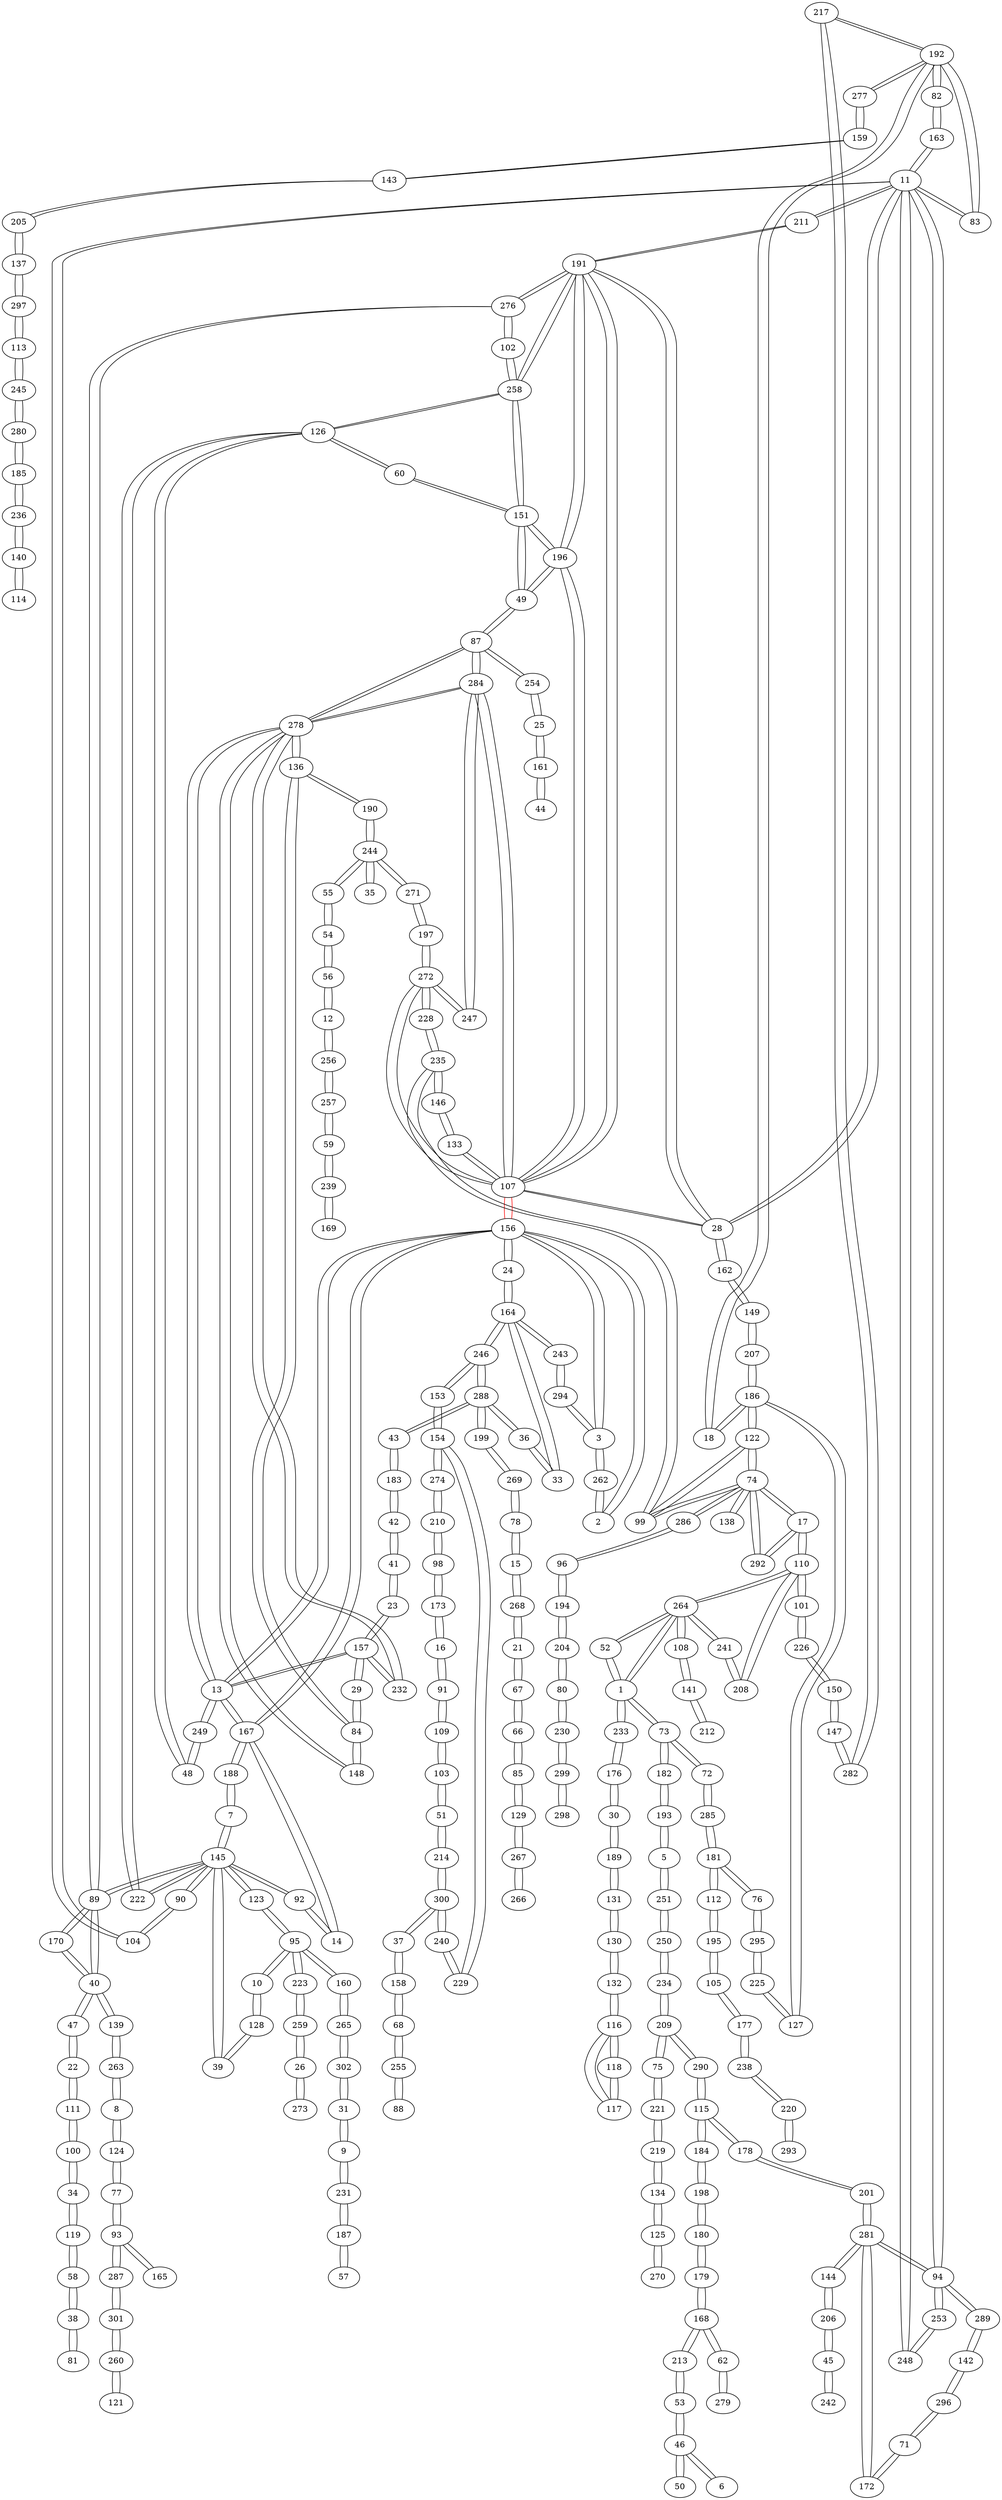strict digraph "" {
217 [entry="1.01", exit="1.04", popularity=2, pos="-56.4,15455.7!"];
214 [entry="0.11", exit="0.11", popularity=2, pos="13.17,15485.13!"];
212 [entry="3.42", exit="4.05", popularity=1, pos="-90.39,15438.99!"];
213 [entry="1.02", exit="1.01", popularity=2, pos="-141.99,15492.12!"];
210 [entry="1.3", exit="1.33", popularity=2, pos="13.62,15472.89!"];
211 [entry="1.68", exit="2.09", popularity=2, pos="-43.98,15457.02!"];
165 [entry="0.48", exit="0.61", popularity=1, pos="-63.09,15482.46!"];
264 [entry="2.76", exit="3.07", popularity=5, pos="-76.41,15448.53!"];
265 [entry="4.73", exit="5.07", popularity=2, pos="-30.84,15477.12!"];
178 [entry="1.75", exit="1.83", popularity=2, pos="-95.52,15473.52!"];
219 [entry="0.73", exit="0.84", popularity=2, pos="-126.39,15471.45!"];
133 [entry="2.88", exit="3.19", popularity=2, pos="-45.81,15450.81!"];
91 [entry="0.44", exit="0.48", popularity=2, pos="27.36,15478.8!"];
131 [entry="2.06", exit="2.21", popularity=2, pos="-106.92,15441.99!"];
130 [entry="1.92", exit="1.99", popularity=2, pos="-109.95,15441.39!"];
137 [entry="1.18", exit="1.14", popularity=2, pos="-67.5,15459.12!"];
136 [entry="2.19", exit="2.33", popularity=3, pos="-31.59,15446.52!"];
129 [entry="0.91", exit="1.07", popularity=2, pos="65.52,15466.17!"];
139 [entry="3.48", exit="3.73", popularity=2, pos="-42.06,15465.21!"];
138 [entry="0.8", exit="0.94", popularity=1, pos="-63.18,15449.49!"];
93 [entry="2.63", exit="2.86", popularity=3, pos="-57.96,15480.36!"];
24 [entry="7.4", exit="7.69", popularity=2, pos="-16.47,15458.1!"];
25 [entry="0.0", exit="0.0", popularity=2, pos="-30.93,15453.6!"];
26 [entry="3.19", exit="3.28", popularity=2, pos="-12.51,15476.01!"];
92 [entry="9.4", exit="9.62", popularity=2, pos="-31.59,15456.09!"];
21 [entry="1.33", exit="1.43", popularity=2, pos="38.1,15462.09!"];
22 [entry="2.85", exit="2.9", popularity=2, pos="-49.26,15465.12!"];
23 [entry="3.63", exit="3.75", popularity=2, pos="-19.11,15449.37!"];
160 [entry="4.6", exit="4.61", popularity=2, pos="-28.74,15471.36!"];
198 [entry="1.1", exit="1.2", popularity=2, pos="-114.15,15477.78!"];
28 [entry="17.0", exit="19.02", popularity=4, pos="-44.82,15454.26!"];
29 [entry="2.16", exit="2.41", popularity=2, pos="-28.29,15450.33!"];
94 [entry="4.42", exit="4.55", popularity=4, pos="-54.09,15464.16!"];
289 [entry="4.14", exit="4.09", popularity=2, pos="-57.18,15464.07!"];
288 [entry="1.65", exit="1.77", popularity=4, pos="1.68,15458.61!"];
221 [entry="0.76", exit="0.84", popularity=2, pos="-123.75,15471.96!"];
281 [entry="4.75", exit="4.91", popularity=4, pos="-83.85,15469.05!"];
280 [entry="2.22", exit="2.34", popularity=2, pos="-88.89,15465.57!"];
163 [entry="5.32", exit="6.08", popularity=2, pos="-48.93,15456.75!"];
285 [entry="0.79", exit="0.83", popularity=2, pos="-84.27,15455.4!"];
284 [entry="10.0", exit="10.77", popularity=4, pos="-37.62,15450.3!"];
287 [entry="0.68", exit="0.69", popularity=2, pos="-56.49,15482.85!"];
286 [entry="2.0", exit="2.25", popularity=2, pos="-58.59,15446.16!"];
10 [entry="1.53", exit="1.54", popularity=2, pos="-31.77,15467.58!"];
263 [entry="1.81", exit="1.74", popularity=2, pos="-41.22,15467.01!"];
262 [entry="10.31", exit="11.27", popularity=2, pos="-22.98,15452.94!"];
122 [entry="5.7", exit="6.29", popularity=3, pos="-57.75,15450.27!"];
12 [entry="5.52", exit="5.94", popularity=2, pos="-45.75,15432.93!"];
267 [entry="0.48", exit="0.51", popularity=2, pos="70.29,15467.46!"];
266 [entry="2.07", exit="2.49", popularity=1, pos="75.3,15467.7!"];
126 [entry="14.61", exit="17.37", popularity=4, pos="-36.0,15455.22!"];
127 [entry="1.65", exit="1.72", popularity=2, pos="-61.8,15452.25!"];
128 [entry="3.71", exit="4.34", popularity=2, pos="-33.96,15465.78!"];
2 [entry="3.02", exit="3.21", popularity=2, pos="-22.65,15454.29!"];
269 [entry="5.23", exit="5.79", popularity=2, pos="10.29,15460.56!"];
268 [entry="1.04", exit="1.07", popularity=2, pos="30.42,15461.55!"];
118 [entry="1.31", exit="1.15", popularity=2, pos="-134.28,15437.94!"];
59 [entry="2.75", exit="2.83", popularity=2, pos="-53.34,15425.4!"];
58 [entry="2.07", exit="2.06", popularity=2, pos="-75.06,15478.65!"];
132 [entry="1.58", exit="1.6", popularity=2, pos="-115.65,15442.02!"];
55 [entry="2.63", exit="3.19", popularity=2, pos="-38.97,15439.47!"];
54 [entry="4.06", exit="4.99", popularity=2, pos="-41.52,15438.54!"];
57 [entry="0.82", exit="0.9", popularity=1, pos="-44.88,15495.51!"];
56 [entry="3.84", exit="3.98", popularity=2, pos="-44.4,15435.81!"];
51 [entry="0.23", exit="0.23", popularity=2, pos="22.65,15485.31!"];
50 [entry="0.31", exit="0.31", popularity=1, pos="-183.3,15511.56!"];
53 [entry="0.45", exit="0.46", popularity=2, pos="-155.49,15496.29!"];
52 [entry="0.91", exit="1.06", popularity=2, pos="-80.34,15448.38!"];
298 [entry="5.82", exit="5.93", popularity=1, pos="-61.92,15426.42!"];
299 [entry="0.98", exit="1.02", popularity=2, pos="-59.76,15430.29!"];
296 [entry="3.85", exit="3.96", popularity=2, pos="-66.45,15464.76!"];
297 [entry="1.84", exit="2.08", popularity=2, pos="-74.34,15459.78!"];
294 [entry="6.07", exit="6.55", popularity=2, pos="-18.36,15455.82!"];
295 [entry="3.72", exit="4.02", popularity=2, pos="-67.17,15453.6!"];
292 [entry="2.39", exit="2.24", popularity=2, pos="-61.95,15447.21!"];
293 [entry="0.79", exit="0.85", popularity=1, pos="-131.28,15470.88!"];
290 [entry="0.5", exit="0.57", popularity=2, pos="-105.99,15473.85!"];
146 [entry="9.86", exit="10.84", popularity=2, pos="-48.21,15450.45!"];
199 [entry="3.06", exit="3.28", popularity=2, pos="5.16,15459.39!"];
179 [entry="0.99", exit="0.99", popularity=2, pos="-127.2,15483.33!"];
134 [entry="0.46", exit="0.52", popularity=2, pos="-132.63,15468.57!"];
195 [entry="1.01", exit="1.07", popularity=2, pos="-96.96,15460.98!"];
194 [entry="2.91", exit="3.03", popularity=2, pos="-60.33,15442.59!"];
197 [entry="4.33", exit="4.46", popularity=2, pos="-40.02,15446.79!"];
196 [entry="18.64", exit="21.94", popularity=4, pos="-40.26,15452.94!"];
191 [entry="34.57", exit="42.53", popularity=6, pos="-42.45,15454.5!"];
190 [entry="2.9", exit="2.95", popularity=2, pos="-33.9,15444.57!"];
193 [entry="0.74", exit="0.85", popularity=2, pos="-85.23,15458.1!"];
192 [entry="22.76", exit="23.71", popularity=5, pos="-52.65,15454.62!"];
115 [entry="4.09", exit="4.66", popularity=3, pos="-100.98,15473.79!"];
114 [entry="2.19", exit="2.28", popularity=1, pos="-100.53,15477.75!"];
88 [entry="1.53", exit="1.57", popularity=1, pos="34.17,15508.11!"];
89 [entry="17.06", exit="18.26", popularity=4, pos="-40.11,15458.46!"];
274 [entry="1.23", exit="1.35", popularity=2, pos="8.64,15473.25!"];
110 [entry="4.38", exit="4.51", popularity=4, pos="-67.53,15448.08!"];
113 [entry="1.09", exit="1.19", popularity=2, pos="-77.25,15460.86!"];
112 [entry="1.66", exit="1.7", popularity=2, pos="-87.99,15459.06!"];
278 [entry="39.39", exit="44.74", popularity=6, pos="-34.29,15451.08!"];
83 [entry="2.93", exit="3.01", popularity=2, pos="-51.0,15456.09!"];
80 [entry="2.45", exit="2.48", popularity=2, pos="-63.36,15437.58!"];
81 [entry="2.13", exit="2.24", popularity=1, pos="-82.5,15484.11!"];
119 [entry="3.51", exit="3.5", popularity=2, pos="-67.77,15474.87!"];
87 [entry="9.23", exit="10.56", popularity=4, pos="-36.69,15452.22!"];
84 [entry="8.65", exit="9.07", popularity=3, pos="-30.03,15448.29!"];
85 [entry="1.18", exit="1.26", popularity=2, pos="59.31,15464.88!"];
117 [entry="4.07", exit="3.65", popularity=2, pos="-135.72,15441.39!"];
140 [entry="0.93", exit="1.01", popularity=2, pos="-94.86,15474.48!"];
108 [entry="2.25", exit="2.14", popularity=2, pos="-82.62,15447.45!"];
256 [entry="3.26", exit="3.3", popularity=2, pos="-47.94,15430.83!"];
206 [entry="1.53", exit="1.64", popularity=2, pos="-85.83,15478.26!"];
226 [entry="1.46", exit="1.54", popularity=2, pos="-67.95,15451.74!"];
257 [entry="6.24", exit="6.8", popularity=2, pos="-50.4,15428.25!"];
35 [entry="10.97", exit="11.54", popularity=1, pos="-34.35,15438.81!"];
3 [entry="4.65", exit="4.51", popularity=3, pos="-21.78,15454.62!"];
7 [entry="8.28", exit="9.5", popularity=2, pos="-31.74,15459.66!"];
170 [entry="2.67", exit="1.64", popularity=2, pos="-41.61,15460.26!"];
300 [entry="2.47", exit="2.42", popularity=3, pos="10.23,15482.1!"];
301 [entry="1.28", exit="1.4", popularity=2, pos="-55.68,15485.37!"];
302 [entry="5.53", exit="5.82", popularity=2, pos="-32.91,15479.25!"];
245 [entry="1.23", exit="1.36", popularity=2, pos="-82.77,15463.17!"];
244 [entry="4.31", exit="4.02", popularity=4, pos="-36.9,15441.69!"];
247 [entry="6.45", exit="7.05", popularity=2, pos="-40.05,15449.82!"];
109 [entry="1.43", exit="1.52", popularity=2, pos="27.99,15480.9!"];
241 [entry="1.24", exit="1.28", popularity=2, pos="-73.77,15448.5!"];
240 [entry="1.92", exit="2.48", popularity=2, pos="8.25,15477.51!"];
243 [entry="2.24", exit="2.14", popularity=2, pos="-14.1,15456.63!"];
242 [entry="1.45", exit="1.57", popularity=1, pos="-90.84,15485.82!"];
102 [entry="4.95", exit="5.67", popularity=2, pos="-40.41,15456.15!"];
103 [entry="0.24", exit="0.24", popularity=2, pos="27.69,15483.96!"];
100 [entry="3.84", exit="3.97", popularity=2, pos="-58.23,15471.72!"];
101 [entry="0.78", exit="0.82", popularity=2, pos="-68.01,15450.54!"];
249 [entry="8.3", exit="8.78", popularity=2, pos="-29.19,15454.38!"];
248 [entry="3.23", exit="3.52", popularity=2, pos="-52.2,15460.41!"];
104 [entry="3.59", exit="3.58", popularity=2, pos="-43.17,15457.14!"];
105 [entry="1.9", exit="2.05", popularity=2, pos="-103.68,15462.69!"];
39 [entry="2.62", exit="2.65", popularity=2, pos="-35.64,15464.43!"];
38 [entry="1.85", exit="1.94", popularity=2, pos="-79.23,15480.84!"];
33 [entry="2.45", exit="2.63", popularity=2, pos="-7.41,15458.07!"];
31 [entry="2.76", exit="2.83", popularity=2, pos="-37.29,15482.13!"];
30 [entry="0.92", exit="0.97", popularity=2, pos="-97.5,15448.68!"];
37 [entry="0.88", exit="0.97", popularity=2, pos="14.13,15487.98!"];
36 [entry="1.36", exit="1.39", popularity=2, pos="-3.57,15457.44!"];
177 [entry="2.08", exit="2.2", popularity=2, pos="-110.61,15464.49!"];
34 [entry="1.11", exit="1.1", popularity=2, pos="-64.08,15472.98!"];
246 [entry="23.15", exit="25.42", popularity=3, pos="-1.26,15462.48!"];
223 [entry="6.26", exit="6.27", popularity=2, pos="-22.47,15474.66!"];
169 [entry="3.53", exit="3.67", popularity=1, pos="-58.44,15420.66!"];
176 [entry="1.85", exit="1.94", popularity=2, pos="-94.26,15449.85!"];
60 [entry="8.72", exit="11.56", popularity=2, pos="-37.29,15453.87!"];
258 [entry="11.27", exit="12.72", popularity=4, pos="-39.3,15454.95!"];
259 [entry="4.21", exit="4.65", popularity=2, pos="-17.82,15476.46!"];
66 [entry="1.08", exit="1.14", popularity=2, pos="49.65,15463.29!"];
67 [entry="2.26", exit="2.45", popularity=2, pos="44.07,15462.51!"];
68 [entry="1.03", exit="1.09", popularity=2, pos="25.14,15493.65!"];
253 [entry="3.4", exit="3.51", popularity=2, pos="-52.14,15462.96!"];
250 [entry="0.97", exit="1.04", popularity=2, pos="-100.98,15467.07!"];
251 [entry="1.05", exit="1.01", popularity=2, pos="-94.68,15465.21!"];
173 [entry="2.03", exit="1.89", popularity=2, pos="26.97,15472.68!"];
172 [entry="1.34", exit="1.36", popularity=2, pos="-75.09,15466.26!"];
254 [entry="4.75", exit="5.25", popularity=2, pos="-34.23,15453.33!"];
255 [entry="0.35", exit="0.39", popularity=2, pos="30.99,15501.51!"];
222 [entry="7.06", exit="7.67", popularity=2, pos="-37.32,15456.9!"];
271 [entry="10.4", exit="10.47", popularity=2, pos="-37.59,15445.83!"];
180 [entry="0.64", exit="0.65", popularity=2, pos="-122.76,15480.12!"];
107 [entry="14.31", exit="17.42", popularity=6, pos="-42.84,15452.01!"];
182 [entry="0.46", exit="0.47", popularity=2, pos="-86.61,15455.25!"];
183 [entry="7.42", exit="8.28", popularity=2, pos="1.17,15450.15!"];
96 [entry="4.53", exit="5.03", popularity=2, pos="-58.5,15444.12!"];
181 [entry="2.29", exit="2.36", popularity=3, pos="-77.91,15457.11!"];
186 [entry="7.65", exit="9.71", popularity=4, pos="-59.01,15452.82!"];
187 [entry="1.33", exit="1.42", popularity=2, pos="-39.54,15494.28!"];
184 [entry="0.7", exit="0.73", popularity=2, pos="-108.78,15475.38!"];
185 [entry="0.77", exit="0.8", popularity=2, pos="-91.02,15468.63!"];
188 [entry="9.87", exit="11.17", popularity=2, pos="-26.19,15457.89!"];
189 [entry="1.06", exit="1.09", popularity=2, pos="-105.66,15444.39!"];
273 [entry="6.89", exit="7.42", popularity=1, pos="-5.85,15474.9!"];
6 [entry="0.97", exit="1.13", popularity=1, pos="-182.1,15502.08!"];
142 [entry="3.67", exit="3.85", popularity=2, pos="-61.41,15464.13!"];
99 [entry="6.91", exit="7.25", popularity=3, pos="-54.87,15448.35!"];
98 [entry="2.65", exit="2.83", popularity=2, pos="19.89,15472.95!"];
168 [entry="0.4", exit="0.43", popularity=3, pos="-129.6,15488.82!"];
8 [entry="4.01", exit="4.07", popularity=2, pos="-40.59,15469.59!"];
229 [entry="1.33", exit="1.27", popularity=2, pos="6.48,15474.24!"];
228 [entry="7.04", exit="7.9", popularity=2, pos="-46.95,15447.72!"];
164 [entry="6.92", exit="7.1", popularity=4, pos="-9.96,15457.47!"];
90 [entry="5.21", exit="5.68", popularity=2, pos="-40.77,15457.8!"];
225 [entry="10.44", exit="11.16", popularity=2, pos="-65.61,15451.38!"];
167 [entry="10.19", exit="11.03", popularity=4, pos="-26.58,15455.58!"];
95 [entry="11.9", exit="12.39", popularity=4, pos="-31.95,15469.26!"];
161 [entry="3.62", exit="3.8", popularity=2, pos="-28.2,15453.66!"];
162 [entry="8.33", exit="8.55", popularity=2, pos="-47.58,15454.08!"];
220 [entry="0.5", exit="0.5", popularity=2, pos="-123.09,15468.18!"];
11 [entry="13.19", exit="13.82", popularity=7, pos="-47.13,15456.78!"];
270 [entry="3.26", exit="3.65", popularity=1, pos="-143.58,15463.89!"];
13 [entry="22.92", exit="24.89", popularity=5, pos="-26.58,15453.99!"];
282 [entry="1.56", exit="1.47", popularity=2, pos="-60.33,15456.3!"];
15 [entry="6.81", exit="7.14", popularity=2, pos="24.3,15461.88!"];
14 [entry="4.39", exit="4.84", popularity=2, pos="-29.37,15456.12!"];
17 [entry="3.31", exit="3.22", popularity=3, pos="-64.17,15447.15!"];
16 [entry="0.56", exit="0.6", popularity=2, pos="26.61,15475.68!"];
18 [entry="2.52", exit="2.58", popularity=2, pos="-56.37,15453.63!"];
272 [entry="39.06", exit="43.19", popularity=4, pos="-43.41,15448.95!"];
116 [entry="1.44", exit="1.49", popularity=3, pos="-126.81,15440.07!"];
111 [entry="2.06", exit="2.25", popularity=2, pos="-53.4,15467.04!"];
204 [entry="2.52", exit="2.82", popularity=2, pos="-62.67,15440.46!"];
151 [entry="17.56", exit="21.22", popularity=4, pos="-38.43,15453.39!"];
150 [entry="0.82", exit="0.88", popularity=2, pos="-65.16,15454.17!"];
153 [entry="6.46", exit="6.83", popularity=2, pos="-1.59,15466.98!"];
276 [entry="7.58", exit="8.11", popularity=3, pos="-41.52,15457.41!"];
154 [entry="5.06", exit="5.39", popularity=3, pos="2.49,15470.49!"];
157 [entry="31.18", exit="34.26", popularity=4, pos="-25.92,15451.56!"];
156 [entry="30.85", exit="32.79", popularity=5, pos="-24.69,15455.34!"];
159 [entry="1.49", exit="1.5", popularity=2, pos="-55.62,15459.0!"];
158 [entry="1.39", exit="1.61", popularity=2, pos="16.74,15492.36!"];
62 [entry="0.39", exit="0.43", popularity=2, pos="-132.36,15494.1!"];
277 [entry="2.13", exit="2.18", popularity=2, pos="-55.05,15457.05!"];
82 [entry="1.94", exit="2.12", popularity=2, pos="-50.37,15455.97!"];
238 [entry="0.86", exit="0.9", popularity=2, pos="-119.64,15467.07!"];
239 [entry="1.83", exit="1.92", popularity=2, pos="-57.57,15424.62!"];
279 [entry="0.75", exit="0.82", popularity=1, pos="-125.31,15497.19!"];
234 [entry="1.08", exit="1.2", popularity=2, pos="-105.63,15469.38!"];
235 [entry="14.55", exit="16.06", popularity=3, pos="-52.14,15448.23!"];
236 [entry="0.47", exit="0.49", popularity=2, pos="-92.43,15471.03!"];
230 [entry="2.62", exit="2.64", popularity=2, pos="-61.98,15433.62!"];
231 [entry="2.32", exit="2.59", popularity=2, pos="-38.4,15489.66!"];
232 [entry="5.26", exit="5.8", popularity=2, pos="-31.56,15450.3!"];
233 [entry="1.6", exit="1.73", popularity=2, pos="-92.16,15450.33!"];
123 [entry="7.45", exit="8.81", popularity=2, pos="-31.2,15463.8!"];
48 [entry="7.59", exit="8.44", popularity=2, pos="-33.33,15455.55!"];
49 [entry="9.22", exit="10.3", popularity=3, pos="-37.41,15452.4!"];
46 [entry="0.58", exit="0.6", popularity=3, pos="-168.3,15500.37!"];
47 [entry="2.58", exit="2.35", popularity=2, pos="-46.14,15463.23!"];
44 [entry="2.14", exit="1.9", popularity=1, pos="-27.12,15453.39!"];
45 [entry="0.88", exit="0.94", popularity=2, pos="-88.41,15482.34!"];
42 [entry="22.38", exit="24.21", popularity=2, pos="-6.27,15451.53!"];
43 [entry="4.23", exit="4.48", popularity=2, pos="2.46,15454.41!"];
40 [entry="9.06", exit="11.93", popularity=4, pos="-42.78,15461.76!"];
41 [entry="4.77", exit="5.14", popularity=2, pos="-15.06,15449.46!"];
1 [entry="2.63", exit="2.83", popularity=4, pos="-84.03,15450.84!"];
5 [entry="1.39", exit="1.55", popularity=2, pos="-89.91,15462.21!"];
9 [entry="2.01", exit="2.15", popularity=2, pos="-39.93,15484.92!"];
201 [entry="1.45", exit="1.51", popularity=2, pos="-88.62,15471.6!"];
147 [entry="2.52", exit="2.57", popularity=2, pos="-63.21,15455.16!"];
144 [entry="1.7", exit="1.74", popularity=2, pos="-83.58,15475.38!"];
145 [entry="37.52", exit="39.59", popularity=7, pos="-37.14,15459.24!"];
205 [entry="2.76", exit="2.76", popularity=2, pos="-61.41,15460.23!"];
143 [entry="1.67", exit="1.78", popularity=2, pos="-58.17,15460.53!"];
207 [entry="4.27", exit="4.59", popularity=2, pos="-56.31,15453.21!"];
141 [entry="1.54", exit="1.59", popularity=2, pos="-85.5,15443.1!"];
209 [entry="1.92", exit="2.06", popularity=3, pos="-111.42,15472.59!"];
208 [entry="1.3", exit="1.35", popularity=2, pos="-70.77,15448.26!"];
148 [entry="1.71", exit="1.79", popularity=2, pos="-33.45,15449.73!"];
149 [entry="3.28", exit="3.4", popularity=2, pos="-52.68,15453.57!"];
77 [entry="3.09", exit="3.2", popularity=2, pos="-49.5,15476.22!"];
76 [entry="1.66", exit="1.75", popularity=2, pos="-74.22,15455.04!"];
75 [entry="1.18", exit="1.26", popularity=2, pos="-119.1,15472.95!"];
74 [entry="10.24", exit="10.73", popularity=6, pos="-59.19,15447.6!"];
73 [entry="1.57", exit="1.68", popularity=3, pos="-86.46,15453.03!"];
72 [entry="7.86", exit="8.24", popularity=2, pos="-90.51,15454.56!"];
71 [entry="1.66", exit="1.42", popularity=2, pos="-71.61,15465.6!"];
78 [entry="6.52", exit="6.85", popularity=2, pos="15.54,15461.82!"];
121 [entry="1.51", exit="1.63", popularity=1, pos="-58.29,15495.09!"];
260 [entry="0.96", exit="1.02", popularity=2, pos="-53.73,15489.06!"];
124 [entry="2.43", exit="2.55", popularity=2, pos="-43.74,15473.31!"];
125 [entry="0.68", exit="0.72", popularity=2, pos="-134.97,15466.14!"];
217 -> 282  [layer=6, length="1.474", travel_time=2, weight=2  dir=none];
217 -> 192  [layer=6, length="1.447", travel_time=1, weight=1  dir=none];
214 -> 300  [layer=2, length="1.565", travel_time=3, weight=3  dir=none];
214 -> 51  [layer=2, length="3.515", travel_time=2, weight=2  dir=none];
212 -> 141  [layer=4, length="2.368", travel_time=3, weight=3  dir=none];
213 -> 168  [layer=8, length="4.753", travel_time=4, weight=4  dir=none];
213 -> 53  [layer=8, length="5.238", travel_time=4, weight=4  dir=none];
210 -> 98  [layer=2, length="2.325", travel_time=2, weight=2  dir=none];
210 -> 274  [layer=2, length="1.851", travel_time=2, weight=2  dir=none];
211 -> 11  [layer=1, length="1.171", travel_time=2, weight=2  dir=none];
211 -> 191  [layer=1, length="1.093", travel_time=2, weight=2  dir=none];
165 -> 93  [layer=9, length="2.055", travel_time=3, weight=3  dir=none];
264 -> 1  [layer=10, length="2.952", travel_time=3, weight=3  dir=none];
264 -> 108  [layer=4, length="2.337", travel_time=3, weight=3  dir=none];
264 -> 241  [layer=4, length="0.979", travel_time=1, weight=1  dir=none];
264 -> 110  [layer=10, length="3.296", travel_time=2, weight=2  dir=none];
264 -> 52  [layer=4, length="1.458", travel_time=2, weight=2  dir=none];
265 -> 302  [layer=10, length="1.101", travel_time=2, weight=2  dir=none];
265 -> 160  [layer=10, length="2.273", travel_time=3, weight=3  dir=none];
178 -> 201  [layer=8, length="2.655", travel_time=2, weight=2  dir=none];
178 -> 115  [layer=8, length="2.027", travel_time=2, weight=2  dir=none];
219 -> 221  [layer=10, length="0.997", travel_time=2, weight=2  dir=none];
219 -> 134  [layer=10, length="2.548", travel_time=3, weight=3  dir=none];
133 -> 146  [layer=10, length="0.9", travel_time=2, weight=2  dir=none];
133 -> 107  [layer=10, length="1.188", travel_time=2, weight=2  dir=none];
91 -> 109  [layer=2, length="0.813", travel_time=2, weight=2  dir=none];
91 -> 16  [layer=2, length="1.19", travel_time=2, weight=2  dir=none];
131 -> 130  [layer=10, length="1.145", travel_time=2, weight=2  dir=none];
131 -> 189  [layer=10, length="1.005", travel_time=2, weight=2  dir=none];
130 -> 132  [layer=10, length="2.126", travel_time=2, weight=2  dir=none];
130 -> 131  [layer=10, length="1.145", travel_time=2, weight=2  dir=none];
137 -> 297  [layer=1, length="2.548", travel_time=3, weight=3  dir=none];
137 -> 205  [layer=1, length="2.295", travel_time=3, weight=3  dir=none];
136 -> 278  [layer=9, length="1.965", travel_time=3, weight=3  dir=none];
136 -> 190  [layer=9, length="1.121", travel_time=2, weight=2  dir=none];
136 -> 84  [layer=9, length="0.875", travel_time=2, weight=2  dir=none];
129 -> 267  [layer=4, length="1.832", travel_time=2, weight=2  dir=none];
129 -> 85  [layer=4, length="2.351", travel_time=2, weight=2  dir=none];
139 -> 263  [layer=9, length="0.737", travel_time=2, weight=2  dir=none];
139 -> 40  [layer=9, length="1.307", travel_time=2, weight=2  dir=none];
138 -> 74  [layer=4, length="1.637", travel_time=2, weight=2  dir=none];
93 -> 77  [layer=9, length="3.492", travel_time=4, weight=4  dir=none];
93 -> 165  [layer=9, length="2.055", travel_time=3, weight=3  dir=none];
93 -> 287  [layer=9, length="1.072", travel_time=2, weight=2  dir=none];
24 -> 164  [layer=2, length="2.425", travel_time=2, weight=2  dir=none];
24 -> 156  [layer=2, length="3.214", travel_time=3, weight=3  dir=none];
25 -> 161  [layer=4, length="1.013", travel_time=1, weight=1  dir=none];
25 -> 254  [layer=4, length="1.228", travel_time=2, weight=2  dir=none];
26 -> 259  [layer=11, length="1.976", travel_time=2, weight=2  dir=none];
26 -> 273  [layer=11, length="2.503", travel_time=2, weight=2  dir=none];
92 -> 145  [layer=8, length="2.366", travel_time=4, weight=4  dir=none];
92 -> 14  [layer=8, length="0.823", travel_time=1, weight=1  dir=none];
21 -> 268  [layer=4, length="2.854", travel_time=2, weight=2  dir=none];
21 -> 67  [layer=4, length="2.219", travel_time=3, weight=3  dir=none];
22 -> 47  [layer=9, length="1.353", travel_time=2, weight=2  dir=none];
22 -> 111  [layer=9, length="1.692", travel_time=2, weight=2  dir=none];
23 -> 157  [layer=7, length="2.652", travel_time=3, weight=3  dir=none];
23 -> 41  [layer=7, length="1.502", travel_time=2, weight=2  dir=none];
160 -> 95  [layer=10, length="1.422", travel_time=2, weight=2  dir=none];
160 -> 265  [layer=10, length="2.273", travel_time=3, weight=3  dir=none];
198 -> 180  [layer=8, length="3.308", travel_time=2, weight=2  dir=none];
198 -> 184  [layer=8, length="2.181", travel_time=3, weight=3  dir=none];
28 -> 11  [layer=7, length="1.268", travel_time=2, weight=2  dir=none];
28 -> 191  [layer=2, length="0.883", travel_time=1, weight=1  dir=none];
28 -> 107  [layer=7, length="1.111", travel_time=2, weight=2  dir=none];
28 -> 162  [layer=2, length="1.026", travel_time=1, weight=1  dir=none];
29 -> 157  [layer=9, length="0.99", travel_time=2, weight=2  dir=none];
29 -> 84  [layer=9, length="0.994", travel_time=1, weight=1  dir=none];
94 -> 289  [layer=7, length="1.146", travel_time=1, weight=1  dir=none];
94 -> 253  [layer=7, length="0.849", travel_time=2, weight=2  dir=none];
94 -> 11  [layer=8, length="3.76", travel_time=6, weight=6  dir=none];
94 -> 281  [layer=8, length="11.179", travel_time=9, weight=9  dir=none];
289 -> 142  [layer=7, length="1.569", travel_time=2, weight=2  dir=none];
289 -> 94  [layer=7, length="1.146", travel_time=1, weight=1  dir=none];
288 -> 246  [layer=7, length="1.802", travel_time=3, weight=3  dir=none];
288 -> 199  [layer=6, length="1.322", travel_time=2, weight=2  dir=none];
288 -> 36  [layer=6, length="1.994", travel_time=2, weight=2  dir=none];
288 -> 43  [layer=7, length="1.584", travel_time=3, weight=3  dir=none];
221 -> 75  [layer=10, length="1.763", travel_time=2, weight=2  dir=none];
221 -> 219  [layer=10, length="0.997", travel_time=2, weight=2  dir=none];
281 -> 201  [layer=8, length="2.005", travel_time=3, weight=3  dir=none];
281 -> 144  [layer=7, length="2.349", travel_time=4, weight=4  dir=none];
281 -> 172  [layer=7, length="3.408", travel_time=4, weight=4  dir=none];
281 -> 94  [layer=8, length="11.179", travel_time=9, weight=9  dir=none];
280 -> 245  [layer=1, length="2.437", travel_time=3, weight=3  dir=none];
280 -> 185  [layer=1, length="1.382", travel_time=2, weight=2  dir=none];
163 -> 11  [layer=1, length="0.668", travel_time=1, weight=1  dir=none];
163 -> 82  [layer=1, length="0.608", travel_time=2, weight=2  dir=none];
285 -> 181  [layer=2, length="2.442", travel_time=2, weight=2  dir=none];
285 -> 72  [layer=2, length="2.334", travel_time=3, weight=3  dir=none];
284 -> 278  [layer=7, length="1.268", travel_time=2, weight=2  dir=none];
284 -> 247  [layer=4, length="0.919", travel_time=2, weight=2  dir=none];
284 -> 87  [layer=4, length="0.791", travel_time=2, weight=2  dir=none];
284 -> 107  [layer=7, length="2.036", travel_time=3, weight=3  dir=none];
287 -> 301  [layer=9, length="0.982", travel_time=1, weight=1  dir=none];
287 -> 93  [layer=9, length="1.072", travel_time=2, weight=2  dir=none];
286 -> 74  [layer=4, length="0.579", travel_time=2, weight=2  dir=none];
286 -> 96  [layer=4, length="0.757", travel_time=1, weight=1  dir=none];
10 -> 128  [layer=10, length="1.051", travel_time=1, weight=1  dir=none];
10 -> 95  [layer=10, length="0.627", travel_time=2, weight=2  dir=none];
263 -> 8  [layer=9, length="0.985", travel_time=2, weight=2  dir=none];
263 -> 139  [layer=9, length="0.737", travel_time=2, weight=2  dir=none];
262 -> 3  [layer=4, length="0.766", travel_time=2, weight=2  dir=none];
262 -> 2  [layer=3, length="0.516", travel_time=4, weight=4  dir=none];
122 -> 99  [layer=3, length="1.283", travel_time=4, weight=4  dir=none];
122 -> 74  [layer=4, length="1.125", travel_time=3, weight=3  dir=none];
122 -> 186  [layer=4, length="1.055", travel_time=3, weight=3  dir=none];
12 -> 56  [layer=9, length="1.179", travel_time=2, weight=2  dir=none];
12 -> 256  [layer=9, length="1.125", travel_time=1, weight=1  dir=none];
267 -> 129  [layer=4, length="1.832", travel_time=2, weight=2  dir=none];
267 -> 266  [layer=4, length="1.86", travel_time=3, weight=3  dir=none];
266 -> 267  [layer=4, length="1.86", travel_time=3, weight=3  dir=none];
126 -> 60  [layer=10, length="0.693", travel_time=1, weight=1  dir=none];
126 -> 258  [layer=2, length="1.228", travel_time=2, weight=2  dir=none];
126 -> 222  [layer=10, length="0.792", travel_time=2, weight=2  dir=none];
126 -> 48  [layer=2, length="0.998", travel_time=1, weight=1  dir=none];
127 -> 225  [layer=2, length="1.449", travel_time=1, weight=1  dir=none];
127 -> 186  [layer=2, length="1.056", travel_time=2, weight=2  dir=none];
128 -> 10  [layer=10, length="1.051", travel_time=1, weight=1  dir=none];
128 -> 39  [layer=10, length="0.799", travel_time=2, weight=2  dir=none];
2 -> 262  [layer=3, length="0.516", travel_time=4, weight=4  dir=none];
2 -> 156  [layer=8, length="0.851", travel_time=2, weight=2, dir=none];
269 -> 199  [layer=6, length="1.951", travel_time=2, weight=2  dir=none];
269 -> 78  [layer=6, length="2.002", travel_time=2, weight=2  dir=none];
268 -> 15  [layer=4, length="2.272", travel_time=2, weight=2  dir=none];
268 -> 21  [layer=4, length="2.854", travel_time=2, weight=2  dir=none];
118 -> 117  [layer=10, length="1.386", travel_time=5, weight=5  dir=none];
118 -> 116  [layer=10, length="2.88", travel_time=3, weight=3  dir=none];
59 -> 239  [layer=9, length="1.595", travel_time=2, weight=2  dir=none];
59 -> 257  [layer=9, length="1.518", travel_time=2, weight=2  dir=none];
58 -> 38  [layer=9, length="1.746", travel_time=2, weight=2  dir=none];
58 -> 119  [layer=9, length="3.044", travel_time=3, weight=3  dir=none];
132 -> 130  [layer=10, length="2.126", travel_time=2, weight=2  dir=none];
132 -> 116  [layer=10, length="4.2", travel_time=4, weight=4  dir=none];
55 -> 244  [layer=9, length="1.126", travel_time=1, weight=1  dir=none];
55 -> 54  [layer=9, length="1.007", travel_time=2, weight=2  dir=none];
54 -> 55  [layer=9, length="1.007", travel_time=2, weight=2  dir=none];
54 -> 56  [layer=9, length="1.471", travel_time=2, weight=2  dir=none];
57 -> 187  [layer=10, length="2.032", travel_time=4, weight=4  dir=none];
56 -> 54  [layer=9, length="1.471", travel_time=2, weight=2  dir=none];
56 -> 12  [layer=9, length="1.179", travel_time=2, weight=2  dir=none];
51 -> 103  [layer=2, length="1.934", travel_time=2, weight=2  dir=none];
51 -> 214  [layer=2, length="3.515", travel_time=2, weight=2  dir=none];
50 -> 46  [layer=8, length="6.937", travel_time=8, weight=8  dir=none];
53 -> 46  [layer=8, length="4.984", travel_time=4, weight=4  dir=none];
53 -> 213  [layer=8, length="5.238", travel_time=4, weight=4  dir=none];
52 -> 1  [layer=4, length="1.644", travel_time=2, weight=2  dir=none];
52 -> 264  [layer=4, length="1.458", travel_time=2, weight=2  dir=none];
298 -> 299  [layer=4, length="1.643", travel_time=3, weight=3  dir=none];
299 -> 230  [layer=4, length="1.484", travel_time=3, weight=3  dir=none];
299 -> 298  [layer=4, length="1.643", travel_time=3, weight=3  dir=none];
296 -> 142  [layer=7, length="1.883", travel_time=2, weight=2  dir=none];
296 -> 71  [layer=7, length="1.938", travel_time=2, weight=2  dir=none];
297 -> 137  [layer=1, length="2.548", travel_time=3, weight=3  dir=none];
297 -> 113  [layer=1, length="1.151", travel_time=2, weight=2  dir=none];
294 -> 3  [layer=6, length="1.344", travel_time=2, weight=2  dir=none];
294 -> 243  [layer=6, length="1.608", travel_time=3, weight=3  dir=none];
295 -> 76  [layer=2, length="2.668", travel_time=3, weight=3  dir=none];
295 -> 225  [layer=2, length="1.006", travel_time=3, weight=3  dir=none];
292 -> 74  [layer=4, length="1.034", travel_time=1, weight=1  dir=none];
292 -> 17  [layer=4, length="0.824", travel_time=2, weight=2  dir=none];
293 -> 220  [layer=2, length="3.197", travel_time=3, weight=3  dir=none];
290 -> 115  [layer=8, length="1.858", travel_time=2, weight=2  dir=none];
290 -> 209  [layer=8, length="2.067", travel_time=3, weight=3  dir=none];
146 -> 133  [layer=10, length="0.9", travel_time=2, weight=2  dir=none];
146 -> 235  [layer=10, length="1.673", travel_time=3, weight=3  dir=none];
199 -> 288  [layer=6, length="1.322", travel_time=2, weight=2  dir=none];
199 -> 269  [layer=6, length="1.951", travel_time=2, weight=2  dir=none];
179 -> 180  [layer=8, length="2.031", travel_time=2, weight=2  dir=none];
179 -> 168  [layer=8, length="2.221", travel_time=3, weight=3  dir=none];
134 -> 125  [layer=10, length="1.251", travel_time=2, weight=2  dir=none];
134 -> 219  [layer=10, length="2.548", travel_time=3, weight=3  dir=none];
195 -> 112  [layer=2, length="3.401", travel_time=2, weight=2  dir=none];
195 -> 105  [layer=2, length="2.571", travel_time=2, weight=2  dir=none];
194 -> 204  [layer=4, length="1.173", travel_time=3, weight=3  dir=none];
194 -> 96  [layer=4, length="0.885", travel_time=2, weight=2  dir=none];
197 -> 271  [layer=11, length="0.969", travel_time=1, weight=1  dir=none];
197 -> 272  [layer=11, length="1.49", travel_time=3, weight=3  dir=none];
196 -> 151  [layer=10, length="0.699", travel_time=2, weight=2  dir=none];
196 -> 191  [layer=1, length="0.997", travel_time=2, weight=2  dir=none];
196 -> 107  [layer=10, length="1.017", travel_time=1, weight=1  dir=none];
196 -> 49  [layer=1, length="1.076", travel_time=2, weight=2  dir=none];
191 -> 211  [layer=1, length="1.093", travel_time=2, weight=2  dir=none];
191 -> 196  [layer=1, length="0.997", travel_time=2, weight=2  dir=none];
191 -> 28  [layer=2, length="0.883", travel_time=1, weight=1  dir=none];
191 -> 258  [layer=2, length="1.18", travel_time=2, weight=2  dir=none];
191 -> 276  [layer=11, length="1.133", travel_time=2, weight=2  dir=none];
191 -> 107  [layer=11, length="0.935", travel_time=2, weight=2  dir=none];
190 -> 244  [layer=9, length="1.542", travel_time=3, weight=3  dir=none];
190 -> 136  [layer=9, length="1.121", travel_time=2, weight=2  dir=none];
193 -> 182  [layer=10, length="1.174", travel_time=2, weight=2  dir=none];
193 -> 5  [layer=10, length="2.309", travel_time=3, weight=3  dir=none];
192 -> 82  [layer=1, length="0.983", travel_time=3, weight=3  dir=none];
192 -> 217  [layer=6, length="1.447", travel_time=1, weight=1  dir=none];
192 -> 83  [layer=6, length="0.82", travel_time=4, weight=4  dir=none];
192 -> 18  [layer=4, length="1.427", travel_time=2, weight=2  dir=none];
192 -> 277  [layer=1, length="1.266", travel_time=2, weight=2  dir=none];
115 -> 290  [layer=8, length="1.858", travel_time=2, weight=2  dir=none];
115 -> 184  [layer=8, length="2.951", travel_time=3, weight=3  dir=none];
115 -> 178  [layer=8, length="2.027", travel_time=2, weight=2  dir=none];
114 -> 140  [layer=1, length="2.427", travel_time=2, weight=2  dir=none];
88 -> 255  [layer=2, length="2.716", travel_time=2, weight=2  dir=none];
89 -> 145  [layer=11, length="1.139", travel_time=2, weight=2  dir=none];
89 -> 40  [layer=9, length="1.574", travel_time=3, weight=3  dir=none];
89 -> 276  [layer=11, length="0.652", travel_time=1, weight=1  dir=none];
89 -> 170  [layer=9, length="0.869", travel_time=2, weight=2  dir=none];
274 -> 154  [layer=2, length="2.499", travel_time=2, weight=2  dir=none];
274 -> 210  [layer=2, length="1.851", travel_time=2, weight=2  dir=none];
110 -> 208  [layer=4, length="1.203", travel_time=2, weight=2  dir=none];
110 -> 101  [layer=6, length="0.929", travel_time=2, weight=2  dir=none];
110 -> 17  [layer=10, length="1.293", travel_time=2, weight=2  dir=none];
110 -> 264  [layer=10, length="3.296", travel_time=2, weight=2  dir=none];
113 -> 245  [layer=1, length="2.218", travel_time=2, weight=2  dir=none];
113 -> 297  [layer=1, length="1.151", travel_time=2, weight=2  dir=none];
112 -> 195  [layer=2, length="3.401", travel_time=2, weight=2  dir=none];
112 -> 181  [layer=2, length="3.806", travel_time=3, weight=3  dir=none];
278 -> 13  [layer=12, length="3.055", travel_time=4, weight=4  dir=none];
278 -> 148  [layer=1, length="0.59", travel_time=1, weight=1  dir=none];
278 -> 87  [layer=9, length="0.985", travel_time=2, weight=2  dir=none];
278 -> 136  [layer=9, length="1.965", travel_time=3, weight=3  dir=none];
278 -> 284  [layer=7, length="1.268", travel_time=2, weight=2  dir=none];
278 -> 232  [layer=7, length="1.053", travel_time=1, weight=1  dir=none];
83 -> 11  [layer=6, length="1.458", travel_time=3, weight=3  dir=none];
83 -> 192  [layer=6, length="0.82", travel_time=4, weight=4  dir=none];
80 -> 230  [layer=4, length="1.555", travel_time=2, weight=2  dir=none];
80 -> 204  [layer=4, length="1.098", travel_time=2, weight=2  dir=none];
81 -> 38  [layer=9, length="1.715", travel_time=3, weight=3  dir=none];
119 -> 58  [layer=9, length="3.044", travel_time=3, weight=3  dir=none];
119 -> 34  [layer=9, length="1.537", travel_time=2, weight=2  dir=none];
87 -> 278  [layer=9, length="0.985", travel_time=2, weight=2  dir=none];
87 -> 284  [layer=4, length="0.791", travel_time=2, weight=2  dir=none];
87 -> 254  [layer=4, length="1.001", travel_time=2, weight=2  dir=none];
87 -> 49  [layer=9, length="0.276", travel_time=1, weight=1  dir=none];
84 -> 136  [layer=9, length="0.875", travel_time=2, weight=2  dir=none];
84 -> 148  [layer=1, length="1.376", travel_time=3, weight=3  dir=none];
84 -> 29  [layer=9, length="0.994", travel_time=1, weight=1  dir=none];
85 -> 129  [layer=4, length="2.351", travel_time=2, weight=2  dir=none];
85 -> 66  [layer=4, length="3.629", travel_time=3, weight=3  dir=none];
117 -> 116  [layer=10, length="3.339", travel_time=3, weight=3  dir=none];
117 -> 118  [layer=10, length="1.386", travel_time=5, weight=5  dir=none];
140 -> 114  [layer=1, length="2.427", travel_time=2, weight=2  dir=none];
140 -> 236  [layer=1, length="1.565", travel_time=2, weight=2  dir=none];
108 -> 264  [layer=4, length="2.337", travel_time=3, weight=3  dir=none];
108 -> 141  [layer=4, length="1.934", travel_time=3, weight=3  dir=none];
256 -> 12  [layer=9, length="1.125", travel_time=1, weight=1  dir=none];
256 -> 257  [layer=9, length="1.322", travel_time=2, weight=2  dir=none];
206 -> 144  [layer=7, length="1.355", travel_time=2, weight=2  dir=none];
206 -> 45  [layer=7, length="1.79", travel_time=2, weight=2  dir=none];
226 -> 150  [layer=6, length="1.372", travel_time=2, weight=2  dir=none];
226 -> 101  [layer=6, length="0.446", travel_time=1, weight=1  dir=none];
257 -> 256  [layer=9, length="1.322", travel_time=2, weight=2  dir=none];
257 -> 59  [layer=9, length="1.518", travel_time=2, weight=2  dir=none];
35 -> 244  [layer=11, length="1.426", travel_time=2, weight=2  dir=none];
3 -> 262  [layer=4, length="0.766", travel_time=2, weight=2  dir=none];
3 -> 294  [layer=6, length="1.344", travel_time=2, weight=2  dir=none];
3 -> 156  [layer=6, length="1.112", travel_time=4, weight=4  dir=none];
7 -> 188  [layer=9, length="2.16", travel_time=3, weight=3  dir=none];
7 -> 145  [layer=9, length="2.008", travel_time=2, weight=2  dir=none];
170 -> 89  [layer=9, length="0.869", travel_time=2, weight=2  dir=none];
170 -> 40  [layer=9, length="0.706", travel_time=1, weight=1  dir=none];
300 -> 214  [layer=2, length="1.565", travel_time=3, weight=3  dir=none];
300 -> 37  [layer=2, length="2.616", travel_time=3, weight=3  dir=none];
300 -> 240  [layer=2, length="1.853", travel_time=2, weight=2  dir=none];
301 -> 260  [layer=9, length="1.547", travel_time=3, weight=3  dir=none];
301 -> 287  [layer=9, length="0.982", travel_time=1, weight=1  dir=none];
302 -> 31  [layer=10, length="1.943", travel_time=2, weight=2  dir=none];
302 -> 265  [layer=10, length="1.101", travel_time=2, weight=2  dir=none];
245 -> 280  [layer=1, length="2.437", travel_time=3, weight=3  dir=none];
245 -> 113  [layer=1, length="2.218", travel_time=2, weight=2  dir=none];
244 -> 55  [layer=9, length="1.126", travel_time=1, weight=1  dir=none];
244 -> 271  [layer=11, length="1.556", travel_time=3, weight=3  dir=none];
244 -> 190  [layer=9, length="1.542", travel_time=3, weight=3  dir=none];
244 -> 35  [layer=11, length="1.426", travel_time=2, weight=2  dir=none];
247 -> 272  [layer=4, length="1.287", travel_time=2, weight=2  dir=none];
247 -> 284  [layer=4, length="0.919", travel_time=2, weight=2  dir=none];
109 -> 91  [layer=2, length="0.813", travel_time=2, weight=2  dir=none];
109 -> 103  [layer=2, length="1.14", travel_time=3, weight=3  dir=none];
241 -> 208  [layer=4, length="1.116", travel_time=2, weight=2  dir=none];
241 -> 264  [layer=4, length="0.979", travel_time=1, weight=1  dir=none];
240 -> 300  [layer=2, length="1.853", travel_time=2, weight=2  dir=none];
240 -> 229  [layer=2, length="1.379", travel_time=2, weight=2  dir=none];
243 -> 164  [layer=6, length="1.566", travel_time=2, weight=2  dir=none];
243 -> 294  [layer=6, length="1.608", travel_time=3, weight=3  dir=none];
242 -> 45  [layer=7, length="1.574", travel_time=2, weight=2  dir=none];
102 -> 258  [layer=9, length="0.606", travel_time=1, weight=1  dir=none];
102 -> 276  [layer=9, length="0.623", travel_time=2, weight=2  dir=none];
103 -> 109  [layer=2, length="1.14", travel_time=3, weight=3  dir=none];
103 -> 51  [layer=2, length="1.934", travel_time=2, weight=2  dir=none];
100 -> 111  [layer=9, length="2.493", travel_time=4, weight=4  dir=none];
100 -> 34  [layer=9, length="2.219", travel_time=3, weight=3  dir=none];
101 -> 226  [layer=6, length="0.446", travel_time=1, weight=1  dir=none];
101 -> 110  [layer=6, length="0.929", travel_time=2, weight=2  dir=none];
249 -> 13  [layer=2, length="0.979", travel_time=2, weight=2  dir=none];
249 -> 48  [layer=2, length="1.595", travel_time=2, weight=2  dir=none];
248 -> 11  [layer=7, length="2.312", travel_time=4, weight=4  dir=none];
248 -> 253  [layer=7, length="0.946", travel_time=1, weight=1  dir=none];
104 -> 11  [layer=8, length="1.474", travel_time=3, weight=3  dir=none];
104 -> 90  [layer=8, length="0.923", travel_time=2, weight=2  dir=none];
105 -> 177  [layer=2, length="2.654", travel_time=2, weight=2  dir=none];
105 -> 195  [layer=2, length="2.571", travel_time=2, weight=2  dir=none];
39 -> 128  [layer=10, length="0.799", travel_time=2, weight=2  dir=none];
39 -> 145  [layer=10, length="2.003", travel_time=5, weight=5  dir=none];
38 -> 81  [layer=9, length="1.715", travel_time=3, weight=3  dir=none];
38 -> 58  [layer=9, length="1.746", travel_time=2, weight=2  dir=none];
33 -> 164  [layer=6, length="0.971", travel_time=1, weight=1  dir=none];
33 -> 36  [layer=6, length="1.443", travel_time=2, weight=2  dir=none];
31 -> 9  [layer=10, length="1.424", travel_time=3, weight=3  dir=none];
31 -> 302  [layer=10, length="1.943", travel_time=2, weight=2  dir=none];
30 -> 176  [layer=10, length="1.277", travel_time=2, weight=2  dir=none];
30 -> 189  [layer=10, length="3.418", travel_time=3, weight=3  dir=none];
37 -> 300  [layer=2, length="2.616", travel_time=3, weight=3  dir=none];
37 -> 158  [layer=2, length="1.89", travel_time=3, weight=3  dir=none];
36 -> 33  [layer=6, length="1.443", travel_time=2, weight=2  dir=none];
36 -> 288  [layer=6, length="1.994", travel_time=2, weight=2  dir=none];
177 -> 238  [layer=2, length="3.481", travel_time=3, weight=3  dir=none];
177 -> 105  [layer=2, length="2.654", travel_time=2, weight=2  dir=none];
34 -> 100  [layer=9, length="2.219", travel_time=3, weight=3  dir=none];
34 -> 119  [layer=9, length="1.537", travel_time=2, weight=2  dir=none];
246 -> 164  [layer=2, length="3.722", travel_time=4, weight=4  dir=none];
246 -> 288  [layer=7, length="1.802", travel_time=3, weight=3  dir=none];
246 -> 153  [layer=2, length="1.673", travel_time=2, weight=2  dir=none];
223 -> 259  [layer=11, length="1.849", travel_time=3, weight=3  dir=none];
223 -> 95  [layer=11, length="4.044", travel_time=4, weight=4  dir=none];
169 -> 239  [layer=9, length="1.503", travel_time=4, weight=4  dir=none];
176 -> 30  [layer=10, length="1.277", travel_time=2, weight=2  dir=none];
176 -> 233  [layer=10, length="0.799", travel_time=1, weight=1  dir=none];
60 -> 151  [layer=10, length="0.459", travel_time=1, weight=1  dir=none];
60 -> 126  [layer=10, length="0.693", travel_time=1, weight=1  dir=none];
258 -> 102  [layer=9, length="0.606", travel_time=1, weight=1  dir=none];
258 -> 151  [layer=9, length="0.663", travel_time=1, weight=1  dir=none];
258 -> 191  [layer=2, length="1.18", travel_time=2, weight=2  dir=none];
258 -> 126  [layer=2, length="1.228", travel_time=2, weight=2  dir=none];
259 -> 26  [layer=11, length="1.976", travel_time=2, weight=2  dir=none];
259 -> 223  [layer=11, length="1.849", travel_time=3, weight=3  dir=none];
66 -> 85  [layer=4, length="3.629", travel_time=3, weight=3  dir=none];
66 -> 67  [layer=4, length="2.089", travel_time=4, weight=4  dir=none];
67 -> 21  [layer=4, length="2.219", travel_time=3, weight=3  dir=none];
67 -> 66  [layer=4, length="2.089", travel_time=4, weight=4  dir=none];
68 -> 158  [layer=2, length="3.15", travel_time=2, weight=2  dir=none];
68 -> 255  [layer=2, length="3.632", travel_time=3, weight=3  dir=none];
253 -> 94  [layer=7, length="0.849", travel_time=2, weight=2  dir=none];
253 -> 248  [layer=7, length="0.946", travel_time=1, weight=1  dir=none];
250 -> 234  [layer=10, length="1.925", travel_time=2, weight=2  dir=none];
250 -> 251  [layer=10, length="2.435", travel_time=3, weight=3  dir=none];
251 -> 250  [layer=10, length="2.435", travel_time=3, weight=3  dir=none];
251 -> 5  [layer=10, length="2.089", travel_time=2, weight=2  dir=none];
173 -> 98  [layer=2, length="2.627", travel_time=3, weight=3  dir=none];
173 -> 16  [layer=2, length="1.12", travel_time=2, weight=2  dir=none];
172 -> 281  [layer=7, length="3.408", travel_time=4, weight=4  dir=none];
172 -> 71  [layer=7, length="1.313", travel_time=2, weight=2  dir=none];
254 -> 25  [layer=4, length="1.228", travel_time=2, weight=2  dir=none];
254 -> 87  [layer=4, length="1.001", travel_time=2, weight=2  dir=none];
255 -> 68  [layer=2, length="3.632", travel_time=3, weight=3  dir=none];
255 -> 88  [layer=2, length="2.716", travel_time=2, weight=2  dir=none];
222 -> 145  [layer=10, length="0.87", travel_time=2, weight=2  dir=none];
222 -> 126  [layer=10, length="0.792", travel_time=2, weight=2  dir=none];
271 -> 244  [layer=11, length="1.556", travel_time=3, weight=3  dir=none];
271 -> 197  [layer=11, length="0.969", travel_time=1, weight=1  dir=none];
180 -> 198  [layer=8, length="3.308", travel_time=2, weight=2  dir=none];
180 -> 179  [layer=8, length="2.031", travel_time=2, weight=2  dir=none];
107 -> 191  [layer=11, length="0.935", travel_time=2, weight=2  dir=none];
107 -> 196  [layer=10, length="1.017", travel_time=1, weight=1  dir=none];
107 -> 28  [layer=7, length="1.111", travel_time=2, weight=2  dir=none];
107 -> 133  [layer=10, length="1.188", travel_time=2, weight=2  dir=none];
107 -> 272  [layer=11, length="1.154", travel_time=2, weight=2  dir=none];
107 -> 284  [layer=7, length="2.036", travel_time=3, weight=3  dir=none];
182 -> 73  [layer=10, length="0.825", travel_time=3, weight=3  dir=none];
182 -> 193  [layer=10, length="1.174", travel_time=2, weight=2  dir=none];
183 -> 42  [layer=7, length="2.805", travel_time=3, weight=3  dir=none];
183 -> 43  [layer=7, length="1.65", travel_time=3, weight=3  dir=none];
96 -> 194  [layer=4, length="0.885", travel_time=2, weight=2  dir=none];
96 -> 286  [layer=4, length="0.757", travel_time=1, weight=1  dir=none];
181 -> 76  [layer=2, length="1.569", travel_time=2, weight=2  dir=none];
181 -> 285  [layer=2, length="2.442", travel_time=2, weight=2  dir=none];
181 -> 112  [layer=2, length="3.806", travel_time=3, weight=3  dir=none];
186 -> 18  [layer=4, length="1.024", travel_time=2, weight=2  dir=none];
186 -> 122  [layer=4, length="1.055", travel_time=3, weight=3  dir=none];
186 -> 207  [layer=2, length="1.012", travel_time=2, weight=2  dir=none];
186 -> 127  [layer=2, length="1.056", travel_time=2, weight=2  dir=none];
187 -> 57  [layer=10, length="2.032", travel_time=4, weight=4  dir=none];
187 -> 231  [layer=10, length="1.764", travel_time=3, weight=3  dir=none];
184 -> 115  [layer=8, length="2.951", travel_time=3, weight=3  dir=none];
184 -> 198  [layer=8, length="2.181", travel_time=3, weight=3  dir=none];
185 -> 280  [layer=1, length="1.382", travel_time=2, weight=2  dir=none];
185 -> 236  [layer=1, length="1.032", travel_time=2, weight=2  dir=none];
188 -> 167  [layer=9, length="0.869", travel_time=1, weight=1  dir=none];
188 -> 7  [layer=9, length="2.16", travel_time=3, weight=3  dir=none];
189 -> 131  [layer=10, length="1.005", travel_time=2, weight=2  dir=none];
189 -> 30  [layer=10, length="3.418", travel_time=3, weight=3  dir=none];
273 -> 26  [layer=11, length="2.503", travel_time=2, weight=2  dir=none];
6 -> 46  [layer=8, length="5.155", travel_time=4, weight=4  dir=none];
142 -> 289  [layer=7, length="1.569", travel_time=2, weight=2  dir=none];
142 -> 296  [layer=7, length="1.883", travel_time=2, weight=2  dir=none];
99 -> 235  [layer=10, length="1.013", travel_time=1, weight=1  dir=none];
99 -> 122  [layer=3, length="1.283", travel_time=4, weight=4  dir=none];
99 -> 74  [layer=10, length="1.626", travel_time=2, weight=2  dir=none];
98 -> 173  [layer=2, length="2.627", travel_time=3, weight=3  dir=none];
98 -> 210  [layer=2, length="2.325", travel_time=2, weight=2  dir=none];
168 -> 62  [layer=8, length="2.209", travel_time=4, weight=4  dir=none];
168 -> 213  [layer=8, length="4.753", travel_time=4, weight=4  dir=none];
168 -> 179  [layer=8, length="2.221", travel_time=3, weight=3  dir=none];
8 -> 263  [layer=9, length="0.985", travel_time=2, weight=2  dir=none];
8 -> 124  [layer=9, length="1.807", travel_time=3, weight=3  dir=none];
229 -> 240  [layer=2, length="1.379", travel_time=2, weight=2  dir=none];
229 -> 154  [layer=2, length="2.03", travel_time=2, weight=2  dir=none];
228 -> 235  [layer=4, length="1.933", travel_time=2, weight=2  dir=none];
228 -> 272  [layer=4, length="1.39", travel_time=2, weight=2  dir=none];
164 -> 24  [layer=2, length="2.425", travel_time=2, weight=2  dir=none];
164 -> 33  [layer=6, length="0.971", travel_time=1, weight=1  dir=none];
164 -> 246  [layer=2, length="3.722", travel_time=4, weight=4  dir=none];
164 -> 243  [layer=6, length="1.566", travel_time=2, weight=2  dir=none];
90 -> 145  [layer=8, length="1.448", travel_time=2, weight=2  dir=none];
90 -> 104  [layer=8, length="0.923", travel_time=2, weight=2  dir=none];
225 -> 295  [layer=2, length="1.006", travel_time=3, weight=3  dir=none];
225 -> 127  [layer=2, length="1.449", travel_time=1, weight=1  dir=none];
167 -> 188  [layer=9, length="0.869", travel_time=1, weight=1  dir=none];
167 -> 13  [layer=9, length="0.59", travel_time=3, weight=3  dir=none];
167 -> 14  [layer=8, length="1.054", travel_time=2, weight=2  dir=none];
167 -> 156  [layer=8, length="0.707", travel_time=2, weight=2  dir=none];
95 -> 223  [layer=11, length="4.044", travel_time=4, weight=4  dir=none];
95 -> 123  [layer=11, length="2.043", travel_time=2, weight=2  dir=none];
95 -> 160  [layer=10, length="1.422", travel_time=2, weight=2  dir=none];
95 -> 10  [layer=10, length="0.627", travel_time=2, weight=2  dir=none];
161 -> 25  [layer=4, length="1.013", travel_time=1, weight=1  dir=none];
161 -> 44  [layer=4, length="0.413", travel_time=1, weight=1  dir=none];
162 -> 28  [layer=2, length="1.026", travel_time=1, weight=1  dir=none];
162 -> 149  [layer=2, length="1.9", travel_time=3, weight=3  dir=none];
220 -> 238  [layer=2, length="1.344", travel_time=1, weight=1  dir=none];
220 -> 293  [layer=2, length="3.197", travel_time=3, weight=3  dir=none];
11 -> 211  [layer=1, length="1.171", travel_time=2, weight=2  dir=none];
11 -> 28  [layer=7, length="1.268", travel_time=2, weight=2  dir=none];
11 -> 94  [layer=8, length="3.76", travel_time=6, weight=6  dir=none];
11 -> 83  [layer=6, length="1.458", travel_time=3, weight=3  dir=none];
11 -> 248  [layer=7, length="2.312", travel_time=4, weight=4  dir=none];
11 -> 104  [layer=8, length="1.474", travel_time=3, weight=3  dir=none];
11 -> 163  [layer=1, length="0.668", travel_time=1, weight=1  dir=none];
270 -> 125  [layer=10, length="3.299", travel_time=3, weight=3  dir=none];
13 -> 278  [layer=12, length="3.055", travel_time=4, weight=4  dir=none];
13 -> 167  [layer=9, length="0.59", travel_time=3, weight=3  dir=none];
13 -> 249  [layer=2, length="0.979", travel_time=2, weight=2  dir=none];
13 -> 157  [layer=9, length="0.934", travel_time=2, weight=2  dir=none];
13 -> 156  [layer=2, length="0.861", travel_time=2, weight=2  dir=none];
282 -> 147  [layer=6, length="1.149", travel_time=2, weight=2  dir=none];
282 -> 217  [layer=6, length="1.474", travel_time=2, weight=2  dir=none];
15 -> 268  [layer=4, length="2.272", travel_time=2, weight=2  dir=none];
15 -> 78  [layer=6, length="3.247", travel_time=4, weight=4  dir=none];
14 -> 167  [layer=8, length="1.054", travel_time=2, weight=2  dir=none];
14 -> 92  [layer=8, length="0.823", travel_time=1, weight=1  dir=none];
17 -> 74  [layer=10, length="1.854", travel_time=3, weight=3  dir=none];
17 -> 292  [layer=4, length="0.824", travel_time=2, weight=2  dir=none];
17 -> 110  [layer=10, length="1.293", travel_time=2, weight=2  dir=none];
16 -> 91  [layer=2, length="1.19", travel_time=2, weight=2  dir=none];
16 -> 173  [layer=2, length="1.12", travel_time=2, weight=2  dir=none];
18 -> 186  [layer=4, length="1.024", travel_time=2, weight=2  dir=none];
18 -> 192  [layer=4, length="1.427", travel_time=2, weight=2  dir=none];
272 -> 247  [layer=4, length="1.287", travel_time=2, weight=2  dir=none];
272 -> 107  [layer=11, length="1.154", travel_time=2, weight=2  dir=none];
272 -> 197  [layer=11, length="1.49", travel_time=3, weight=3  dir=none];
272 -> 228  [layer=4, length="1.39", travel_time=2, weight=2  dir=none];
116 -> 132  [layer=10, length="4.2", travel_time=4, weight=4  dir=none];
116 -> 117  [layer=10, length="3.339", travel_time=3, weight=3  dir=none];
116 -> 118  [layer=10, length="2.88", travel_time=3, weight=3  dir=none];
111 -> 100  [layer=9, length="2.493", travel_time=4, weight=4  dir=none];
111 -> 22  [layer=9, length="1.692", travel_time=2, weight=2  dir=none];
204 -> 194  [layer=4, length="1.173", travel_time=3, weight=3  dir=none];
204 -> 80  [layer=4, length="1.098", travel_time=2, weight=2  dir=none];
151 -> 60  [layer=10, length="0.459", travel_time=1, weight=1  dir=none];
151 -> 258  [layer=9, length="0.663", travel_time=1, weight=1  dir=none];
151 -> 196  [layer=10, length="0.699", travel_time=2, weight=2  dir=none];
151 -> 49  [layer=9, length="0.527", travel_time=2, weight=2  dir=none];
150 -> 226  [layer=6, length="1.372", travel_time=2, weight=2  dir=none];
150 -> 147  [layer=6, length="0.811", travel_time=1, weight=1  dir=none];
153 -> 246  [layer=2, length="1.673", travel_time=2, weight=2  dir=none];
153 -> 154  [layer=2, length="1.995", travel_time=3, weight=3  dir=none];
276 -> 102  [layer=9, length="0.623", travel_time=2, weight=2  dir=none];
276 -> 89  [layer=11, length="0.652", travel_time=1, weight=1  dir=none];
276 -> 191  [layer=11, length="1.133", travel_time=2, weight=2  dir=none];
154 -> 153  [layer=2, length="1.995", travel_time=3, weight=3  dir=none];
154 -> 274  [layer=2, length="2.499", travel_time=2, weight=2  dir=none];
154 -> 229  [layer=2, length="2.03", travel_time=2, weight=2  dir=none];
157 -> 13  [layer=9, length="0.934", travel_time=2, weight=2  dir=none];
157 -> 29  [layer=9, length="0.99", travel_time=2, weight=2  dir=none];
157 -> 232  [layer=7, length="2.142", travel_time=2, weight=2  dir=none];
157 -> 23  [layer=7, length="2.652", travel_time=3, weight=3  dir=none];
156 -> 24  [layer=2, length="3.214", travel_time=3, weight=3  dir=none];
156 -> 2  [layer=8, length="0.851", travel_time=2, weight=2  dir=none];
156 -> 13  [layer=2, length="0.861", travel_time=2, weight=2  dir=none];
156 -> 167  [layer=8, length="0.707", travel_time=2, weight=2  dir=none];
156 -> 3  [layer=6, length="1.112", travel_time=4, weight=4  dir=none];
159 -> 143  [layer=1, length="1.103", travel_time=2, weight=2  dir=none];
159 -> 277  [layer=1, length="0.754", travel_time=1, weight=1  dir=none];
158 -> 68  [layer=2, length="3.15", travel_time=2, weight=2  dir=none];
158 -> 37  [layer=2, length="1.89", travel_time=3, weight=3  dir=none];
62 -> 279  [layer=8, length="2.854", travel_time=3, weight=3  dir=none];
62 -> 168  [layer=8, length="2.209", travel_time=4, weight=4  dir=none];
277 -> 159  [layer=1, length="0.754", travel_time=1, weight=1  dir=none];
277 -> 192  [layer=1, length="1.266", travel_time=2, weight=2  dir=none];
82 -> 192  [layer=1, length="0.983", travel_time=3, weight=3  dir=none];
82 -> 163  [layer=1, length="0.608", travel_time=2, weight=2  dir=none];
238 -> 177  [layer=2, length="3.481", travel_time=3, weight=3  dir=none];
238 -> 220  [layer=2, length="1.344", travel_time=1, weight=1  dir=none];
239 -> 59  [layer=9, length="1.595", travel_time=2, weight=2  dir=none];
239 -> 169  [layer=9, length="1.503", travel_time=4, weight=4  dir=none];
279 -> 62  [layer=8, length="2.854", travel_time=3, weight=3  dir=none];
234 -> 209  [layer=10, length="2.454", travel_time=3, weight=3  dir=none];
234 -> 250  [layer=10, length="1.925", travel_time=2, weight=2  dir=none];
235 -> 99  [layer=10, length="1.013", travel_time=1, weight=1  dir=none];
235 -> 146  [layer=10, length="1.673", travel_time=3, weight=3  dir=none];
235 -> 228  [layer=4, length="1.933", travel_time=2, weight=2  dir=none];
236 -> 140  [layer=1, length="1.565", travel_time=2, weight=2  dir=none];
236 -> 185  [layer=1, length="1.032", travel_time=2, weight=2  dir=none];
230 -> 80  [layer=4, length="1.555", travel_time=2, weight=2  dir=none];
230 -> 299  [layer=4, length="1.484", travel_time=3, weight=3  dir=none];
231 -> 9  [layer=10, length="1.847", travel_time=3, weight=3  dir=none];
231 -> 187  [layer=10, length="1.764", travel_time=3, weight=3  dir=none];
232 -> 278  [layer=7, length="1.053", travel_time=1, weight=1  dir=none];
232 -> 157  [layer=7, length="2.142", travel_time=2, weight=2  dir=none];
233 -> 1  [layer=10, length="3.02", travel_time=4, weight=4  dir=none];
233 -> 176  [layer=10, length="0.799", travel_time=1, weight=1  dir=none];
123 -> 145  [layer=11, length="2.776", travel_time=4, weight=4  dir=none];
123 -> 95  [layer=11, length="2.043", travel_time=2, weight=2  dir=none];
48 -> 249  [layer=2, length="1.595", travel_time=2, weight=2  dir=none];
48 -> 126  [layer=2, length="0.998", travel_time=1, weight=1  dir=none];
49 -> 151  [layer=9, length="0.527", travel_time=2, weight=2  dir=none];
49 -> 196  [layer=1, length="1.076", travel_time=2, weight=2  dir=none];
49 -> 87  [layer=9, length="0.276", travel_time=1, weight=1  dir=none];
46 -> 50  [layer=8, length="6.937", travel_time=8, weight=8  dir=none];
46 -> 53  [layer=8, length="4.984", travel_time=4, weight=4  dir=none];
46 -> 6  [layer=8, length="5.155", travel_time=4, weight=4  dir=none];
47 -> 40  [layer=9, length="1.36", travel_time=2, weight=2  dir=none];
47 -> 22  [layer=9, length="1.353", travel_time=2, weight=2  dir=none];
44 -> 161  [layer=4, length="0.413", travel_time=1, weight=1  dir=none];
45 -> 242  [layer=7, length="1.574", travel_time=2, weight=2  dir=none];
45 -> 206  [layer=7, length="1.79", travel_time=2, weight=2  dir=none];
42 -> 183  [layer=7, length="2.805", travel_time=3, weight=3  dir=none];
42 -> 41  [layer=7, length="3.348", travel_time=3, weight=3  dir=none];
43 -> 183  [layer=7, length="1.65", travel_time=3, weight=3  dir=none];
43 -> 288  [layer=7, length="1.584", travel_time=3, weight=3  dir=none];
40 -> 47  [layer=9, length="1.36", travel_time=2, weight=2  dir=none];
40 -> 139  [layer=9, length="1.307", travel_time=2, weight=2  dir=none];
40 -> 89  [layer=9, length="1.574", travel_time=3, weight=3  dir=none];
40 -> 170  [layer=9, length="0.706", travel_time=1, weight=1  dir=none];
41 -> 42  [layer=7, length="3.348", travel_time=3, weight=3  dir=none];
41 -> 23  [layer=7, length="1.502", travel_time=2, weight=2  dir=none];
1 -> 52  [layer=4, length="1.644", travel_time=2, weight=2  dir=none];
1 -> 264  [layer=10, length="2.952", travel_time=3, weight=3  dir=none];
1 -> 73  [layer=4, length="1.213", travel_time=2, weight=2  dir=none];
1 -> 233  [layer=10, length="3.02", travel_time=4, weight=4  dir=none];
5 -> 251  [layer=10, length="2.089", travel_time=2, weight=2  dir=none];
5 -> 193  [layer=10, length="2.309", travel_time=3, weight=3  dir=none];
9 -> 31  [layer=10, length="1.424", travel_time=3, weight=3  dir=none];
9 -> 231  [layer=10, length="1.847", travel_time=3, weight=3  dir=none];
201 -> 281  [layer=8, length="2.005", travel_time=3, weight=3  dir=none];
201 -> 178  [layer=8, length="2.655", travel_time=2, weight=2  dir=none];
147 -> 150  [layer=6, length="0.811", travel_time=1, weight=1  dir=none];
147 -> 282  [layer=6, length="1.149", travel_time=2, weight=2  dir=none];
144 -> 281  [layer=7, length="2.349", travel_time=4, weight=4  dir=none];
144 -> 206  [layer=7, length="1.355", travel_time=2, weight=2  dir=none];
145 -> 39  [layer=10, length="2.003", travel_time=5, weight=5  dir=none];
145 -> 89  [layer=11, length="1.139", travel_time=2, weight=2  dir=none];
145 -> 7  [layer=9, length="2.008", travel_time=2, weight=2  dir=none];
145 -> 90  [layer=8, length="1.448", travel_time=2, weight=2  dir=none];
145 -> 123  [layer=11, length="2.776", travel_time=4, weight=4  dir=none];
145 -> 92  [layer=8, length="2.366", travel_time=4, weight=4  dir=none];
145 -> 222  [layer=10, length="0.87", travel_time=2, weight=2  dir=none];
205 -> 137  [layer=1, length="2.295", travel_time=3, weight=3  dir=none];
205 -> 143  [layer=1, length="1.207", travel_time=2, weight=2  dir=none];
143 -> 159  [layer=1, length="1.103", travel_time=2, weight=2  dir=none];
143 -> 205  [layer=1, length="1.207", travel_time=2, weight=2  dir=none];
207 -> 186  [layer=2, length="1.012", travel_time=2, weight=2  dir=none];
207 -> 149  [layer=2, length="1.353", travel_time=1, weight=1  dir=none];
141 -> 108  [layer=4, length="1.934", travel_time=3, weight=3  dir=none];
141 -> 212  [layer=4, length="2.368", travel_time=3, weight=3  dir=none];
209 -> 234  [layer=10, length="2.454", travel_time=3, weight=3  dir=none];
209 -> 75  [layer=10, length="2.85", travel_time=2, weight=2  dir=none];
209 -> 290  [layer=8, length="2.067", travel_time=3, weight=3  dir=none];
208 -> 241  [layer=4, length="1.116", travel_time=2, weight=2  dir=none];
208 -> 110  [layer=4, length="1.203", travel_time=2, weight=2  dir=none];
148 -> 278  [layer=1, length="0.59", travel_time=1, weight=1  dir=none];
148 -> 84  [layer=1, length="1.376", travel_time=3, weight=3  dir=none];
149 -> 207  [layer=2, length="1.353", travel_time=1, weight=1  dir=none];
149 -> 162  [layer=2, length="1.9", travel_time=3, weight=3  dir=none];
77 -> 93  [layer=9, length="3.492", travel_time=4, weight=4  dir=none];
77 -> 124  [layer=9, length="2.392", travel_time=2, weight=2  dir=none];
76 -> 295  [layer=2, length="2.668", travel_time=3, weight=3  dir=none];
76 -> 181  [layer=2, length="1.569", travel_time=2, weight=2  dir=none];
75 -> 209  [layer=10, length="2.85", travel_time=2, weight=2  dir=none];
75 -> 221  [layer=10, length="1.763", travel_time=2, weight=2  dir=none];
74 -> 17  [layer=10, length="1.854", travel_time=3, weight=3  dir=none];
74 -> 99  [layer=10, length="1.626", travel_time=2, weight=2  dir=none];
74 -> 122  [layer=4, length="1.125", travel_time=3, weight=3  dir=none];
74 -> 138  [layer=4, length="1.637", travel_time=2, weight=2  dir=none];
74 -> 292  [layer=4, length="1.034", travel_time=1, weight=1  dir=none];
74 -> 286  [layer=4, length="0.579", travel_time=2, weight=2  dir=none];
73 -> 1  [layer=10, length="1.213", travel_time=2, weight=2  dir=none];
73 -> 182  [layer=10, length="0.825", travel_time=3, weight=3  dir=none];
73 -> 72  [layer=4, length="1.605", travel_time=4, weight=4  dir=none];
72 -> 73  [layer=4, length="1.605", travel_time=4, weight=4  dir=none];
72 -> 285  [layer=2, length="2.334", travel_time=3, weight=3  dir=none];
71 -> 296  [layer=7, length="1.938", travel_time=2, weight=2  dir=none];
71 -> 172  [layer=7, length="1.313", travel_time=2, weight=2  dir=none];
78 -> 269  [layer=6, length="2.002", travel_time=2, weight=2  dir=none];
78 -> 15  [layer=6, length="3.247", travel_time=4, weight=4  dir=none];
121 -> 260  [layer=9, length="2.803", travel_time=3, weight=3  dir=none];
260 -> 301  [layer=9, length="1.547", travel_time=3, weight=3  dir=none];
260 -> 121  [layer=9, length="2.803", travel_time=3, weight=3  dir=none];
124 -> 77  [layer=9, length="2.392", travel_time=2, weight=2  dir=none];
124 -> 8  [layer=9, length="1.807", travel_time=3, weight=3  dir=none];
125 -> 270  [layer=10, length="3.299", travel_time=3, weight=3  dir=none];
125 -> 134  [layer=10, length="1.251", travel_time=2, weight=2  dir=none];
107 -> 156  [layer=10, length="1.251", travel_time=2, weight=2  dir=none color="red"];
156 -> 107  [layer=10, length="1.251", travel_time=2, weight=2  dir=none color="red"];
}
